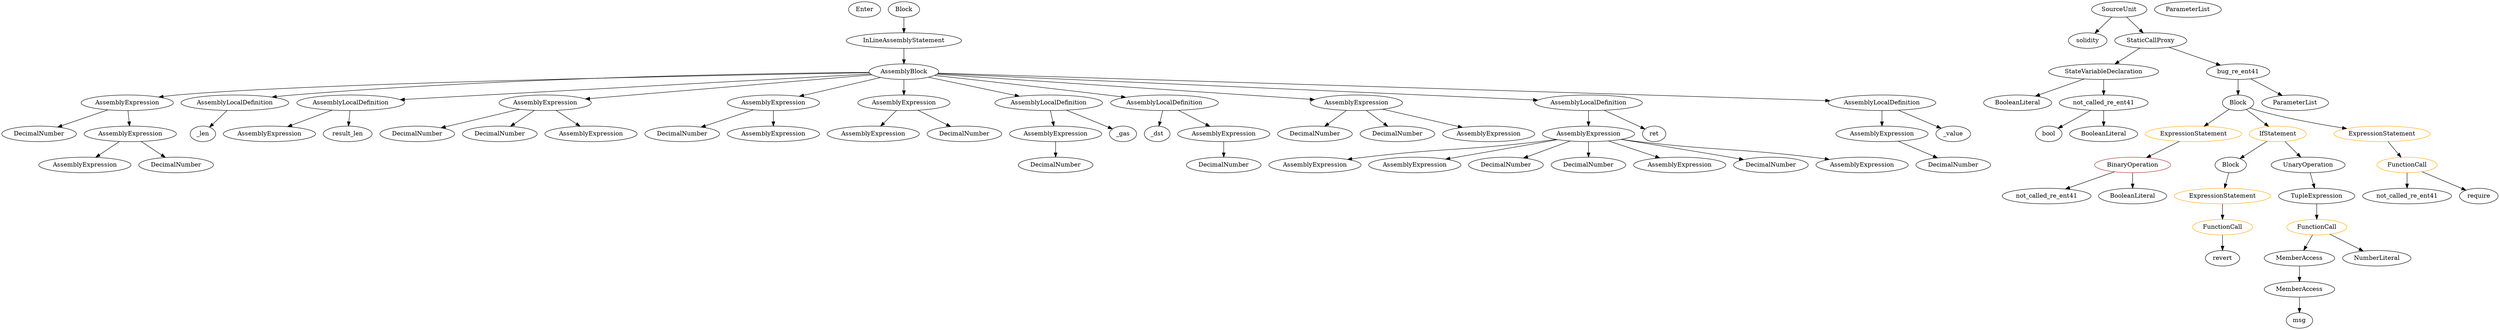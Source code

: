 strict digraph {
	graph [bb="0,0,4886.6,756"];
	node [label="\N"];
	Enter	[height=0.5,
		pos="1684.5,738",
		width=0.83628];
	Identifier__dst	[color=black,
		height=0.5,
		label=_dst,
		pos="2265.5,450",
		width=0.75311];
	AssemblyExpression_Unnamed_17	[color=black,
		height=0.5,
		label=AssemblyExpression,
		pos="244.52,522",
		width=2.4719];
	DecimalNumber_Unnamed_12	[color=black,
		height=0.5,
		label=DecimalNumber,
		pos="70.525,450",
		width=1.959];
	AssemblyExpression_Unnamed_17 -> DecimalNumber_Unnamed_12	[pos="e,107.25,465.77 205.91,505.46 179.92,495.01 145.49,481.16 117.86,470.04"];
	AssemblyExpression_Unnamed_18	[color=black,
		height=0.5,
		label=AssemblyExpression,
		pos="248.52,450",
		width=2.4719];
	AssemblyExpression_Unnamed_17 -> AssemblyExpression_Unnamed_18	[pos="e,247.55,468.1 245.51,503.7 245.93,496.41 246.43,487.73 246.89,479.54"];
	AssemblyLocalDefinition_Unnamed_3	[color=black,
		height=0.5,
		label=AssemblyLocalDefinition,
		pos="455.52,522",
		width=2.9016];
	Identifier__len	[color=black,
		height=0.5,
		label=_len,
		pos="390.52,450",
		width=0.75];
	AssemblyLocalDefinition_Unnamed_3 -> Identifier__len	[pos="e,404.35,465.89 439.79,504.05 431.42,495.04 421.01,483.83 411.92,474.04"];
	AssemblyExpression_Unnamed_2	[color=black,
		height=0.5,
		label=AssemblyExpression,
		pos="3686.5,450",
		width=2.4719];
	DecimalNumber_Unnamed_2	[color=black,
		height=0.5,
		label=DecimalNumber,
		pos="3822.5,378",
		width=1.959];
	AssemblyExpression_Unnamed_2 -> DecimalNumber_Unnamed_2	[pos="e,3792.1,394.67 3718.1,432.76 3737.1,422.95 3761.6,410.35 3782.1,399.81"];
	DecimalNumber_Unnamed_1	[color=black,
		height=0.5,
		label=DecimalNumber,
		pos="2057.5,378",
		width=1.959];
	SourceUnit_Unnamed	[color=black,
		height=0.5,
		label=SourceUnit,
		pos="4113.5,738",
		width=1.46];
	PragmaDirective_solidity	[color=black,
		height=0.5,
		label=solidity,
		pos="4051.5,666",
		width=1.0442];
	SourceUnit_Unnamed -> PragmaDirective_solidity	[pos="e,4065.7,682.99 4098.8,720.41 4091.2,711.74 4081.6,700.97 4073.1,691.38"];
	ContractDefinition_StaticCallProxy	[color=black,
		height=0.5,
		label=StaticCallProxy,
		pos="4175.5,666",
		width=1.9036];
	SourceUnit_Unnamed -> ContractDefinition_StaticCallProxy	[pos="e,4160.5,683.96 4128.2,720.41 4135.6,712.08 4144.7,701.8 4152.9,692.49"];
	Identifier__value	[color=black,
		height=0.5,
		label=_value,
		pos="3828.5,450",
		width=0.96103];
	AssemblyExpression_Unnamed_14	[color=black,
		height=0.5,
		label=AssemblyExpression,
		pos="1701.5,450",
		width=2.4719];
	BinaryOperation_Unnamed	[color=brown,
		height=0.5,
		label=BinaryOperation,
		pos="4181.5,378",
		width=1.9867];
	Identifier_not_called_re_ent41_1	[color=black,
		height=0.5,
		label=not_called_re_ent41,
		pos="4013.5,306",
		width=2.3887];
	BinaryOperation_Unnamed -> Identifier_not_called_re_ent41_1	[pos="e,4051,322.6 4145.5,361.98 4120.9,351.73 4088,338.05 4061.3,326.89"];
	BooleanLiteral_Unnamed_2	[color=black,
		height=0.5,
		label=BooleanLiteral,
		pos="4181.5,306",
		width=1.7788];
	BinaryOperation_Unnamed -> BooleanLiteral_Unnamed_2	[pos="e,4181.5,324.1 4181.5,359.7 4181.5,352.41 4181.5,343.73 4181.5,335.54"];
	DecimalNumber_Unnamed_9	[color=black,
		height=0.5,
		label=DecimalNumber,
		pos="1879.5,450",
		width=1.959];
	DecimalNumber_Unnamed_10	[color=black,
		height=0.5,
		label=DecimalNumber,
		pos="812.52,450",
		width=1.959];
	AssemblyExpression_Unnamed_19	[color=black,
		height=0.5,
		label=AssemblyExpression,
		pos="159.52,378",
		width=2.4719];
	AssemblyExpression_Unnamed_10	[color=black,
		height=0.5,
		label=AssemblyExpression,
		pos="2577.5,378",
		width=2.4719];
	ExpressionStatement_Unnamed_1	[color=orange,
		height=0.5,
		label=ExpressionStatement,
		pos="4352.5,306",
		width=2.458];
	FunctionCall_Unnamed_2	[color=orange,
		height=0.5,
		label=FunctionCall,
		pos="4352.5,234",
		width=1.6125];
	ExpressionStatement_Unnamed_1 -> FunctionCall_Unnamed_2	[pos="e,4352.5,252.1 4352.5,287.7 4352.5,280.41 4352.5,271.73 4352.5,263.54"];
	AssemblyExpression_Unnamed_8	[color=black,
		height=0.5,
		label=AssemblyExpression,
		pos="2773.5,378",
		width=2.4719];
	StateVariableDeclaration_Unnamed	[color=black,
		height=0.5,
		label=StateVariableDeclaration,
		pos="4085.5,594",
		width=2.8184];
	BooleanLiteral_Unnamed_1	[color=black,
		height=0.5,
		label=BooleanLiteral,
		pos="3917.5,522",
		width=1.7788];
	StateVariableDeclaration_Unnamed -> BooleanLiteral_Unnamed_1	[pos="e,3952.5,537.56 4047,576.94 4022,566.51 3989.2,552.87 3962.9,541.91"];
	VariableDeclaration_not_called_re_ent41	[color=black,
		height=0.5,
		label=not_called_re_ent41,
		pos="4085.5,522",
		width=2.3887];
	StateVariableDeclaration_Unnamed -> VariableDeclaration_not_called_re_ent41	[pos="e,4085.5,540.1 4085.5,575.7 4085.5,568.41 4085.5,559.73 4085.5,551.54"];
	DecimalNumber_Unnamed_3	[color=black,
		height=0.5,
		label=DecimalNumber,
		pos="1327.5,450",
		width=1.959];
	DecimalNumber_Unnamed_11	[color=black,
		height=0.5,
		label=DecimalNumber,
		pos="971.52,450",
		width=1.959];
	MemberAccess_Unnamed	[color=black,
		height=0.5,
		label=MemberAccess,
		pos="4501.5,162",
		width=1.9174];
	MemberAccess_Unnamed_1	[color=black,
		height=0.5,
		label=MemberAccess,
		pos="4501.5,90",
		width=1.9174];
	MemberAccess_Unnamed -> MemberAccess_Unnamed_1	[pos="e,4501.5,108.1 4501.5,143.7 4501.5,136.41 4501.5,127.73 4501.5,119.54"];
	AssemblyExpression_Unnamed_12	[color=black,
		height=0.5,
		label=AssemblyExpression,
		pos="524.52,450",
		width=2.4719];
	AssemblyLocalDefinition_Unnamed_5	[color=black,
		height=0.5,
		label=AssemblyLocalDefinition,
		pos="682.52,522",
		width=2.9016];
	AssemblyLocalDefinition_Unnamed_5 -> AssemblyExpression_Unnamed_12	[pos="e,560.43,466.91 645.88,504.76 623.49,494.84 594.65,482.07 570.7,471.46"];
	Identifier_result_len	[color=black,
		height=0.5,
		label=result_len,
		pos="677.52,450",
		width=1.2798];
	AssemblyLocalDefinition_Unnamed_5 -> Identifier_result_len	[pos="e,678.75,468.1 681.29,503.7 680.77,496.41 680.15,487.73 679.56,479.54"];
	AssemblyExpression_Unnamed_1	[color=black,
		height=0.5,
		label=AssemblyExpression,
		pos="2057.5,450",
		width=2.4719];
	AssemblyExpression_Unnamed_1 -> DecimalNumber_Unnamed_1	[pos="e,2057.5,396.1 2057.5,431.7 2057.5,424.41 2057.5,415.73 2057.5,407.54"];
	Identifier_not_called_re_ent41	[color=black,
		height=0.5,
		label=not_called_re_ent41,
		pos="4710.5,306",
		width=2.3887];
	Block_Unnamed	[color=black,
		height=0.5,
		label=Block,
		pos="1765.5,738",
		width=0.90558];
	InLineAssemblyStatement_Unnamed	[color=black,
		height=0.5,
		label=InLineAssemblyStatement,
		pos="1765.5,666",
		width=2.9847];
	Block_Unnamed -> InLineAssemblyStatement_Unnamed	[pos="e,1765.5,684.1 1765.5,719.7 1765.5,712.41 1765.5,703.73 1765.5,695.54"];
	DecimalNumber_Unnamed_4	[color=black,
		height=0.5,
		label=DecimalNumber,
		pos="2577.5,450",
		width=1.959];
	AssemblyExpression_Unnamed_15	[color=black,
		height=0.5,
		label=AssemblyExpression,
		pos="1060.5,522",
		width=2.4719];
	AssemblyExpression_Unnamed_15 -> DecimalNumber_Unnamed_10	[pos="e,858.34,463.93 1010,506.75 969.22,495.23 911.76,479.01 869.33,467.03"];
	AssemblyExpression_Unnamed_15 -> DecimalNumber_Unnamed_11	[pos="e,992.56,467.55 1039,504.05 1027.7,495.22 1013.8,484.27 1001.6,474.62"];
	AssemblyExpression_Unnamed_16	[color=black,
		height=0.5,
		label=AssemblyExpression,
		pos="1149.5,450",
		width=2.4719];
	AssemblyExpression_Unnamed_15 -> AssemblyExpression_Unnamed_16	[pos="e,1128.2,467.79 1082.1,504.05 1093.2,495.28 1107,484.43 1119.2,474.83"];
	DecimalNumber_Unnamed_5	[color=black,
		height=0.5,
		label=DecimalNumber,
		pos="2736.5,450",
		width=1.959];
	AssemblyExpression_Unnamed_7	[color=black,
		height=0.5,
		label=AssemblyExpression,
		pos="3110.5,450",
		width=2.4719];
	AssemblyExpression_Unnamed_7 -> AssemblyExpression_Unnamed_10	[pos="e,2642,390.8 3046,437.2 3034.9,435.33 3023.4,433.52 3012.5,432 2863.3,411.12 2824.7,416.88 2675.5,396 2668.3,394.99 2660.8,393.85 \
2653.3,392.66"];
	AssemblyExpression_Unnamed_7 -> AssemblyExpression_Unnamed_8	[pos="e,2834,391.55 3049.9,436.4 2992.4,424.45 2905.9,406.49 2845,393.85"];
	DecimalNumber_Unnamed_7	[color=black,
		height=0.5,
		label=DecimalNumber,
		pos="2951.5,378",
		width=1.959];
	AssemblyExpression_Unnamed_7 -> DecimalNumber_Unnamed_7	[pos="e,2985.8,394.1 3074.4,433.12 3051.2,422.88 3020.8,409.5 2996.1,398.6"];
	DecimalNumber_Unnamed_6	[color=black,
		height=0.5,
		label=DecimalNumber,
		pos="3110.5,378",
		width=1.959];
	AssemblyExpression_Unnamed_7 -> DecimalNumber_Unnamed_6	[pos="e,3110.5,396.1 3110.5,431.7 3110.5,424.41 3110.5,415.73 3110.5,407.54"];
	AssemblyExpression_Unnamed_9	[color=black,
		height=0.5,
		label=AssemblyExpression,
		pos="3288.5,378",
		width=2.4719];
	AssemblyExpression_Unnamed_7 -> AssemblyExpression_Unnamed_9	[pos="e,3249.1,394.49 3150,433.46 3176.2,423.18 3210.7,409.6 3238.7,398.58"];
	DecimalNumber_Unnamed_8	[color=black,
		height=0.5,
		label=DecimalNumber,
		pos="3466.5,378",
		width=1.959];
	AssemblyExpression_Unnamed_7 -> DecimalNumber_Unnamed_8	[pos="e,3414.1,390.3 3174.5,437.09 3230.4,426.58 3314,410.68 3386.5,396 3391.8,394.93 3397.3,393.8 3402.8,392.66"];
	AssemblyExpression_Unnamed_11	[color=black,
		height=0.5,
		label=AssemblyExpression,
		pos="3644.5,378",
		width=2.4719];
	AssemblyExpression_Unnamed_7 -> AssemblyExpression_Unnamed_11	[pos="e,3580,390.81 3175,437.19 3186.2,435.33 3197.7,433.52 3208.5,432 3358.1,411.08 3396.9,416.92 3546.5,396 3553.7,394.99 3561.2,393.85 \
3568.7,392.66"];
	Identifier_revert	[color=black,
		height=0.5,
		label=revert,
		pos="4352.5,162",
		width=0.87786];
	FunctionCall_Unnamed_2 -> Identifier_revert	[pos="e,4352.5,180.1 4352.5,215.7 4352.5,208.41 4352.5,199.73 4352.5,191.54"];
	Block_Unnamed_2	[color=black,
		height=0.5,
		label=Block,
		pos="4367.5,378",
		width=0.90558];
	Block_Unnamed_2 -> ExpressionStatement_Unnamed_1	[pos="e,4356.2,324.1 4363.8,359.7 4362.2,352.32 4360.4,343.52 4358.6,335.25"];
	Identifier_ret	[color=black,
		height=0.5,
		label=ret,
		pos="3244.5,450",
		width=0.75];
	AssemblyExpression_Unnamed_3	[color=black,
		height=0.5,
		label=AssemblyExpression,
		pos="1505.5,522",
		width=2.4719];
	AssemblyExpression_Unnamed_3 -> DecimalNumber_Unnamed_3	[pos="e,1364.8,465.65 1466,505.46 1439.2,494.93 1403.7,480.94 1375.3,469.78"];
	AssemblyExpression_Unnamed_4	[color=black,
		height=0.5,
		label=AssemblyExpression,
		pos="1505.5,450",
		width=2.4719];
	AssemblyExpression_Unnamed_3 -> AssemblyExpression_Unnamed_4	[pos="e,1505.5,468.1 1505.5,503.7 1505.5,496.41 1505.5,487.73 1505.5,479.54"];
	AssemblyExpression_Unnamed_13	[color=black,
		height=0.5,
		label=AssemblyExpression,
		pos="1765.5,522",
		width=2.4719];
	AssemblyExpression_Unnamed_13 -> AssemblyExpression_Unnamed_14	[pos="e,1716.9,467.79 1750,504.05 1742.4,495.71 1733.1,485.49 1724.6,476.25"];
	AssemblyExpression_Unnamed_13 -> DecimalNumber_Unnamed_9	[pos="e,1853.5,466.99 1792.5,504.41 1808,494.95 1827.5,482.97 1844.1,472.76"];
	ExpressionStatement_Unnamed_2	[color=orange,
		height=0.5,
		label=ExpressionStatement,
		pos="4256.5,450",
		width=2.458];
	ExpressionStatement_Unnamed_2 -> BinaryOperation_Unnamed	[pos="e,4199.5,395.79 4238.4,432.05 4229.2,423.46 4217.8,412.86 4207.7,403.4"];
	UnaryOperation_Unnamed	[color=black,
		height=0.5,
		label=UnaryOperation,
		pos="4517.5,378",
		width=1.9452];
	TupleExpression_Unnamed	[color=black,
		height=0.5,
		label=TupleExpression,
		pos="4532.5,306",
		width=2.0422];
	UnaryOperation_Unnamed -> TupleExpression_Unnamed	[pos="e,4528.9,324.1 4521.2,359.7 4522.8,352.32 4524.7,343.52 4526.5,335.25"];
	NumberLiteral_Unnamed	[color=black,
		height=0.5,
		label=NumberLiteral,
		pos="4652.5,162",
		width=1.765];
	ParameterList_Unnamed	[color=black,
		height=0.5,
		label=ParameterList,
		pos="4245.5,738",
		width=1.7095];
	ElementaryTypeName_bool	[color=black,
		height=0.5,
		label=bool,
		pos="3975.5,450",
		width=0.76697];
	DecimalNumber_Unnamed	[color=black,
		height=0.5,
		label=DecimalNumber,
		pos="2399.5,378",
		width=1.959];
	FunctionCall_Unnamed	[color=orange,
		height=0.5,
		label=FunctionCall,
		pos="4710.5,378",
		width=1.6125];
	FunctionCall_Unnamed -> Identifier_not_called_re_ent41	[pos="e,4710.5,324.1 4710.5,359.7 4710.5,352.41 4710.5,343.73 4710.5,335.54"];
	Identifier_require	[color=black,
		height=0.5,
		label=require,
		pos="4850.5,306",
		width=1.0026];
	FunctionCall_Unnamed -> Identifier_require	[pos="e,4825.6,319.48 4740.2,362.15 4762.2,351.16 4792.3,336.13 4815.4,324.54"];
	DecimalNumber_Unnamed_13	[color=black,
		height=0.5,
		label=DecimalNumber,
		pos="337.52,378",
		width=1.959];
	Block_Unnamed_1	[color=black,
		height=0.5,
		label=Block,
		pos="4341.5,522",
		width=0.90558];
	Block_Unnamed_1 -> ExpressionStatement_Unnamed_2	[pos="e,4277.1,467.95 4323.9,506.5 4313,497.47 4298.6,485.64 4285.9,475.23"];
	IfStatement_Unnamed	[color=orange,
		height=0.5,
		label=IfStatement,
		pos="4416.5,450",
		width=1.4739];
	Block_Unnamed_1 -> IfStatement_Unnamed	[pos="e,4399.1,467.29 4357.4,506.15 4367.2,497.07 4379.8,485.24 4391,474.87"];
	ExpressionStatement_Unnamed	[color=orange,
		height=0.5,
		label=ExpressionStatement,
		pos="4675.5,450",
		width=2.458];
	Block_Unnamed_1 -> ExpressionStatement_Unnamed	[pos="e,4600.7,460.03 4365.9,509.88 4371.3,507.71 4377.1,505.61 4382.5,504 4450.9,483.89 4530.6,470.07 4589.6,461.6"];
	AssemblyBlock_Unnamed	[color=black,
		height=0.5,
		label=AssemblyBlock,
		pos="1765.5,594",
		width=1.9313];
	AssemblyBlock_Unnamed -> AssemblyExpression_Unnamed_17	[pos="e,307.09,535.14 1696.4,591.66 1449.2,586.67 609.76,568.03 342.52,540 334.61,539.17 326.38,538.09 318.19,536.87"];
	AssemblyBlock_Unnamed -> AssemblyLocalDefinition_Unnamed_3	[pos="e,529.28,535.14 1695.9,592.44 1511.7,590.4 996.22,581.16 569.52,540 560.15,539.1 550.36,537.95 540.64,536.68"];
	AssemblyBlock_Unnamed -> AssemblyLocalDefinition_Unnamed_5	[pos="e,779.01,529.24 1698.6,588.67 1516.8,576.93 1012.8,544.35 790.35,529.97"];
	AssemblyBlock_Unnamed -> AssemblyExpression_Unnamed_15	[pos="e,1139,530.79 1701.4,586.63 1575.3,574.11 1294.9,546.27 1150.4,531.92"];
	AssemblyBlock_Unnamed -> AssemblyExpression_Unnamed_3	[pos="e,1557.6,537.02 1718.4,580.32 1676.5,569.04 1614.9,552.44 1568.7,540.01"];
	AssemblyBlock_Unnamed -> AssemblyExpression_Unnamed_13	[pos="e,1765.5,540.1 1765.5,575.7 1765.5,568.41 1765.5,559.73 1765.5,551.54"];
	AssemblyLocalDefinition_Unnamed_1	[color=black,
		height=0.5,
		label=AssemblyLocalDefinition,
		pos="2048.5,522",
		width=2.9016];
	AssemblyBlock_Unnamed -> AssemblyLocalDefinition_Unnamed_1	[pos="e,1990.4,537.38 1814.5,580.89 1860,569.62 1928.4,552.72 1979.4,540.09"];
	AssemblyLocalDefinition_Unnamed	[color=black,
		height=0.5,
		label=AssemblyLocalDefinition,
		pos="2275.5,522",
		width=2.9016];
	AssemblyBlock_Unnamed -> AssemblyLocalDefinition_Unnamed	[pos="e,2198.9,534.59 1826.6,585.11 1904.4,575 2043.1,556.76 2161.5,540 2170,538.8 2178.9,537.52 2187.7,536.23"];
	AssemblyExpression_Unnamed_5	[color=black,
		height=0.5,
		label=AssemblyExpression,
		pos="2657.5,522",
		width=2.4719];
	AssemblyBlock_Unnamed -> AssemblyExpression_Unnamed_5	[pos="e,2575.8,529.42 1831.5,587.82 1988.2,575.52 2383.5,544.51 2564.4,530.31"];
	AssemblyLocalDefinition_Unnamed_4	[color=black,
		height=0.5,
		label=AssemblyLocalDefinition,
		pos="3110.5,522",
		width=2.9016];
	AssemblyBlock_Unnamed -> AssemblyLocalDefinition_Unnamed_4	[pos="e,3011.8,528.14 1833.1,589.48 2050.4,578.17 2732.2,542.69 3000.5,528.73"];
	AssemblyLocalDefinition_Unnamed_2	[color=black,
		height=0.5,
		label=AssemblyLocalDefinition,
		pos="3686.5,522",
		width=2.9016];
	AssemblyBlock_Unnamed -> AssemblyLocalDefinition_Unnamed_2	[pos="e,3585.4,526.72 1834.2,590.51 2043,582.95 2688.5,559.55 3223.5,540 3343.1,535.63 3480.1,530.6 3573.9,527.15"];
	AssemblyLocalDefinition_Unnamed_1 -> AssemblyExpression_Unnamed_1	[pos="e,2055.3,468.1 2050.7,503.7 2051.7,496.32 2052.8,487.52 2053.9,479.25"];
	Identifier__gas	[color=black,
		height=0.5,
		label=_gas,
		pos="2192.5,450",
		width=0.78084];
	AssemblyLocalDefinition_Unnamed_1 -> Identifier__gas	[pos="e,2170.6,461.65 2082.3,504.59 2105.9,493.09 2137.3,477.83 2160.6,466.54"];
	ContractDefinition_StaticCallProxy -> StateVariableDeclaration_Unnamed	[pos="e,4107.3,611.96 4154.2,648.41 4142.8,639.56 4128.6,628.52 4116.1,618.77"];
	FunctionDefinition_bug_re_ent41	[color=black,
		height=0.5,
		label=bug_re_ent41,
		pos="4341.5,594",
		width=1.7095];
	ContractDefinition_StaticCallProxy -> FunctionDefinition_bug_re_ent41	[pos="e,4307.5,609.35 4210.7,650.15 4235.9,639.53 4270.1,625.14 4297.1,613.72"];
	FunctionDefinition_bug_re_ent41 -> Block_Unnamed_1	[pos="e,4341.5,540.1 4341.5,575.7 4341.5,568.41 4341.5,559.73 4341.5,551.54"];
	ParameterList_Unnamed_1	[color=black,
		height=0.5,
		label=ParameterList,
		pos="4453.5,522",
		width=1.7095];
	FunctionDefinition_bug_re_ent41 -> ParameterList_Unnamed_1	[pos="e,4428.5,538.66 4366.7,577.29 4382.1,567.65 4402,555.18 4418.9,544.62"];
	IfStatement_Unnamed -> Block_Unnamed_2	[pos="e,4378.9,395.31 4404.7,432.05 4398.9,423.85 4391.9,413.83 4385.5,404.71"];
	IfStatement_Unnamed -> UnaryOperation_Unnamed	[pos="e,4493.9,395.39 4439.2,433.29 4452.5,424.03 4469.7,412.15 4484.5,401.87"];
	AssemblyLocalDefinition_Unnamed -> Identifier__dst	[pos="e,2268,468.1 2273.1,503.7 2272,496.32 2270.7,487.52 2269.6,479.25"];
	AssemblyExpression_Unnamed	[color=black,
		height=0.5,
		label=AssemblyExpression,
		pos="2399.5,450",
		width=2.4719];
	AssemblyLocalDefinition_Unnamed -> AssemblyExpression_Unnamed	[pos="e,2370.3,467.47 2304.9,504.41 2321.5,495.04 2342.5,483.21 2360.4,473.06"];
	AssemblyExpression_Unnamed_5 -> DecimalNumber_Unnamed_4	[pos="e,2596.7,467.79 2638.2,504.05 2628.2,495.37 2616,484.64 2605.1,475.11"];
	AssemblyExpression_Unnamed_5 -> DecimalNumber_Unnamed_5	[pos="e,2717.6,467.79 2676.6,504.05 2686.4,495.46 2698.3,484.86 2709,475.4"];
	AssemblyExpression_Unnamed_6	[color=black,
		height=0.5,
		label=AssemblyExpression,
		pos="2914.5,450",
		width=2.4719];
	AssemblyExpression_Unnamed_5 -> AssemblyExpression_Unnamed_6	[pos="e,2862.9,465.06 2709.2,506.92 2750.3,495.72 2808.1,480 2851.8,468.08"];
	AssemblyLocalDefinition_Unnamed_4 -> AssemblyExpression_Unnamed_7	[pos="e,3110.5,468.1 3110.5,503.7 3110.5,496.41 3110.5,487.73 3110.5,479.54"];
	AssemblyLocalDefinition_Unnamed_4 -> Identifier_ret	[pos="e,3223.8,461.81 3142.3,504.41 3163.9,493.14 3192.3,478.3 3213.7,467.12"];
	ExpressionStatement_Unnamed -> FunctionCall_Unnamed	[pos="e,4702,396.1 4684.2,431.7 4688,424.07 4692.6,414.92 4696.8,406.4"];
	FunctionCall_Unnamed_1	[color=orange,
		height=0.5,
		label=FunctionCall,
		pos="4532.5,234",
		width=1.6125];
	FunctionCall_Unnamed_1 -> MemberAccess_Unnamed	[pos="e,4509.1,180.1 4524.9,215.7 4521.5,208.07 4517.4,198.92 4513.7,190.4"];
	FunctionCall_Unnamed_1 -> NumberLiteral_Unnamed	[pos="e,4625.8,178.57 4558.9,217.64 4575.6,207.86 4597.6,195.05 4616,184.3"];
	Identifier_msg	[color=black,
		height=0.5,
		label=msg,
		pos="4501.5,18",
		width=0.75];
	AssemblyExpression_Unnamed_18 -> AssemblyExpression_Unnamed_19	[pos="e,180.87,395.79 226.98,432.05 215.83,423.28 202.03,412.43 189.82,402.83"];
	AssemblyExpression_Unnamed_18 -> DecimalNumber_Unnamed_13	[pos="e,316.49,395.55 270.07,432.05 281.3,423.22 295.22,412.27 307.49,402.62"];
	InLineAssemblyStatement_Unnamed -> AssemblyBlock_Unnamed	[pos="e,1765.5,612.1 1765.5,647.7 1765.5,640.41 1765.5,631.73 1765.5,623.54"];
	BooleanLiteral_Unnamed	[color=black,
		height=0.5,
		label=BooleanLiteral,
		pos="4085.5,450",
		width=1.7788];
	VariableDeclaration_not_called_re_ent41 -> ElementaryTypeName_bool	[pos="e,3994.9,463.31 4059.5,504.41 4042.9,493.87 4021.4,480.21 4004.3,469.34"];
	VariableDeclaration_not_called_re_ent41 -> BooleanLiteral_Unnamed	[pos="e,4085.5,468.1 4085.5,503.7 4085.5,496.41 4085.5,487.73 4085.5,479.54"];
	MemberAccess_Unnamed_1 -> Identifier_msg	[pos="e,4501.5,36.104 4501.5,71.697 4501.5,64.407 4501.5,55.726 4501.5,47.536"];
	TupleExpression_Unnamed -> FunctionCall_Unnamed_1	[pos="e,4532.5,252.1 4532.5,287.7 4532.5,280.41 4532.5,271.73 4532.5,263.54"];
	AssemblyLocalDefinition_Unnamed_2 -> AssemblyExpression_Unnamed_2	[pos="e,3686.5,468.1 3686.5,503.7 3686.5,496.41 3686.5,487.73 3686.5,479.54"];
	AssemblyLocalDefinition_Unnamed_2 -> Identifier__value	[pos="e,3803.9,463.15 3719.8,504.59 3742,493.63 3771.2,479.26 3793.7,468.15"];
	AssemblyExpression_Unnamed -> DecimalNumber_Unnamed	[pos="e,2399.5,396.1 2399.5,431.7 2399.5,424.41 2399.5,415.73 2399.5,407.54"];
}
